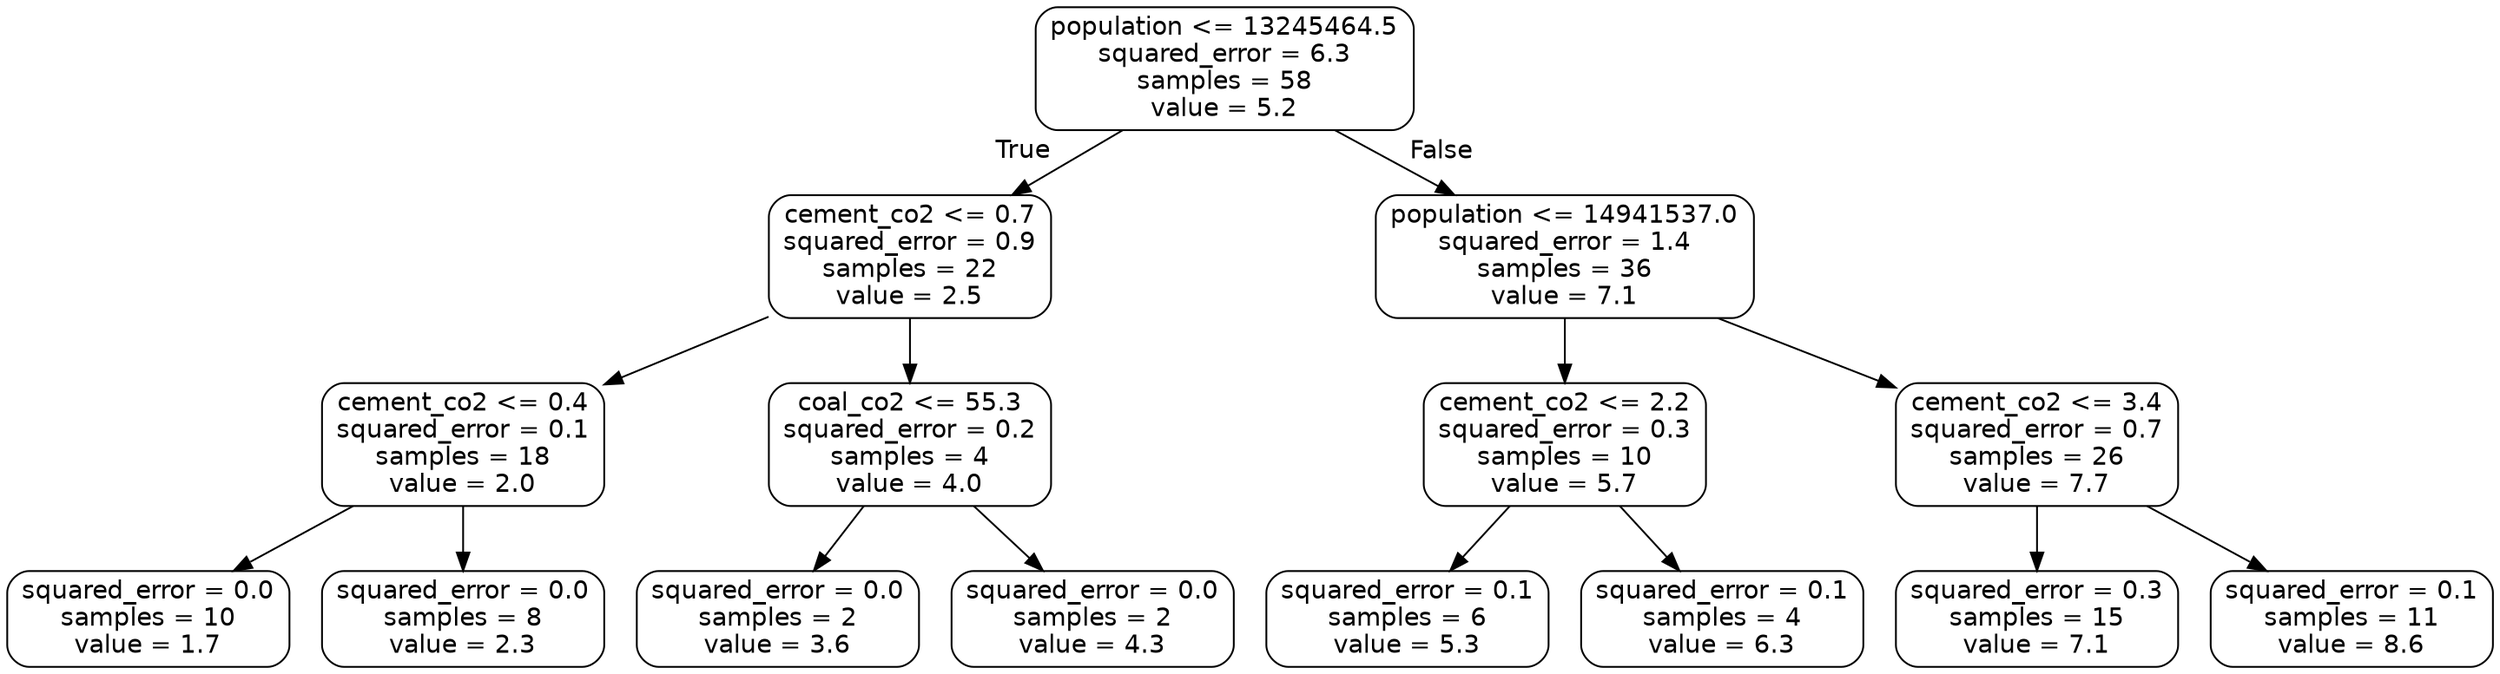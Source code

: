 digraph Tree {
node [shape=box, style="rounded", color="black", fontname="helvetica"] ;
edge [fontname="helvetica"] ;
0 [label="population <= 13245464.5\nsquared_error = 6.3\nsamples = 58\nvalue = 5.2"] ;
1 [label="cement_co2 <= 0.7\nsquared_error = 0.9\nsamples = 22\nvalue = 2.5"] ;
0 -> 1 [labeldistance=2.5, labelangle=45, headlabel="True"] ;
2 [label="cement_co2 <= 0.4\nsquared_error = 0.1\nsamples = 18\nvalue = 2.0"] ;
1 -> 2 ;
3 [label="squared_error = 0.0\nsamples = 10\nvalue = 1.7"] ;
2 -> 3 ;
4 [label="squared_error = 0.0\nsamples = 8\nvalue = 2.3"] ;
2 -> 4 ;
5 [label="coal_co2 <= 55.3\nsquared_error = 0.2\nsamples = 4\nvalue = 4.0"] ;
1 -> 5 ;
6 [label="squared_error = 0.0\nsamples = 2\nvalue = 3.6"] ;
5 -> 6 ;
7 [label="squared_error = 0.0\nsamples = 2\nvalue = 4.3"] ;
5 -> 7 ;
8 [label="population <= 14941537.0\nsquared_error = 1.4\nsamples = 36\nvalue = 7.1"] ;
0 -> 8 [labeldistance=2.5, labelangle=-45, headlabel="False"] ;
9 [label="cement_co2 <= 2.2\nsquared_error = 0.3\nsamples = 10\nvalue = 5.7"] ;
8 -> 9 ;
10 [label="squared_error = 0.1\nsamples = 6\nvalue = 5.3"] ;
9 -> 10 ;
11 [label="squared_error = 0.1\nsamples = 4\nvalue = 6.3"] ;
9 -> 11 ;
12 [label="cement_co2 <= 3.4\nsquared_error = 0.7\nsamples = 26\nvalue = 7.7"] ;
8 -> 12 ;
13 [label="squared_error = 0.3\nsamples = 15\nvalue = 7.1"] ;
12 -> 13 ;
14 [label="squared_error = 0.1\nsamples = 11\nvalue = 8.6"] ;
12 -> 14 ;
}